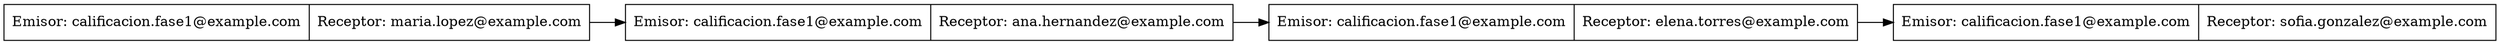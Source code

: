 digraph G {
node [shape=record];
rankdir=LR;
node0 [label="{Emisor: calificacion.fase1@example.com | Receptor: maria.lopez@example.com}"];
node1 [label="{Emisor: calificacion.fase1@example.com | Receptor: ana.hernandez@example.com}"];
node0 -> node1;
node2 [label="{Emisor: calificacion.fase1@example.com | Receptor: elena.torres@example.com}"];
node1 -> node2;
node3 [label="{Emisor: calificacion.fase1@example.com | Receptor: sofia.gonzalez@example.com}"];
node2 -> node3;
}
